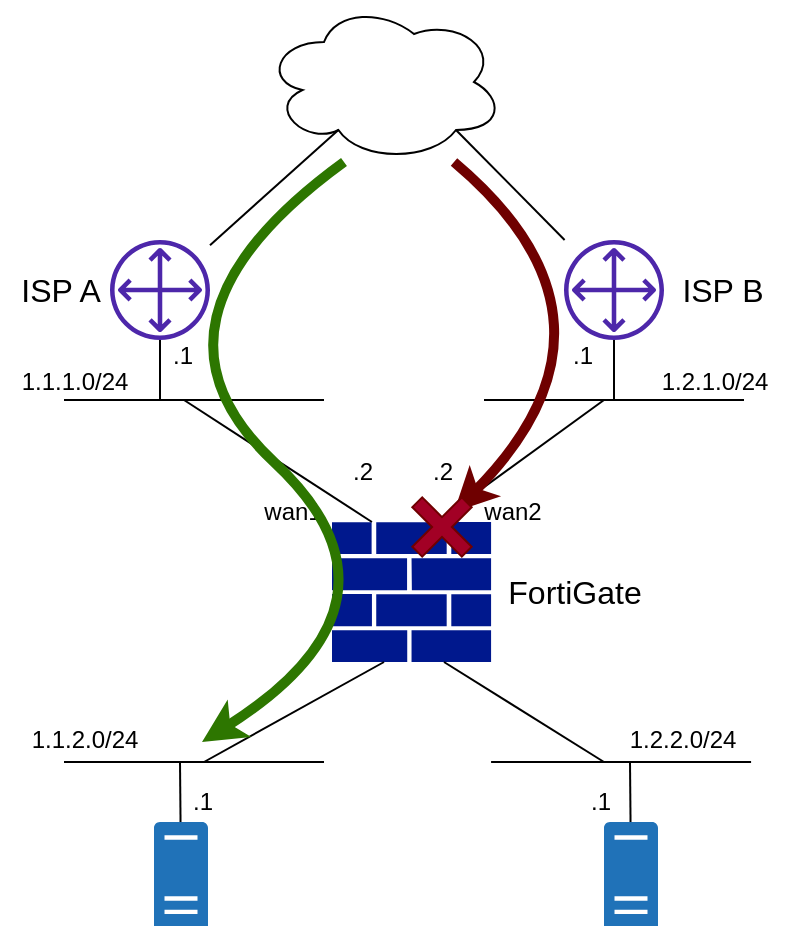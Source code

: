 <mxfile>
    <diagram id="0bYD-iTrqamLXPmBkiRd" name="ページ1">
        <mxGraphModel dx="1118" dy="490" grid="1" gridSize="10" guides="1" tooltips="1" connect="1" arrows="1" fold="1" page="1" pageScale="1" pageWidth="827" pageHeight="1169" math="0" shadow="0">
            <root>
                <mxCell id="0"/>
                <mxCell id="1" parent="0"/>
                <mxCell id="4" value="" style="sketch=0;aspect=fixed;pointerEvents=1;shadow=0;dashed=0;html=1;strokeColor=none;labelPosition=center;verticalLabelPosition=bottom;verticalAlign=top;align=center;fillColor=#00188D;shape=mxgraph.mscae.enterprise.firewall" parent="1" vertex="1">
                    <mxGeometry x="374" y="280" width="79.54" height="70" as="geometry"/>
                </mxCell>
                <mxCell id="5" value="" style="endArrow=none;html=1;exitX=0.251;exitY=0;exitDx=0;exitDy=0;exitPerimeter=0;" parent="1" source="4" edge="1">
                    <mxGeometry width="50" height="50" relative="1" as="geometry">
                        <mxPoint x="390" y="329" as="sourcePoint"/>
                        <mxPoint x="300" y="219" as="targetPoint"/>
                    </mxGeometry>
                </mxCell>
                <mxCell id="8" value="" style="endArrow=none;html=1;" parent="1" edge="1">
                    <mxGeometry width="50" height="50" relative="1" as="geometry">
                        <mxPoint x="240" y="219" as="sourcePoint"/>
                        <mxPoint x="370" y="219" as="targetPoint"/>
                    </mxGeometry>
                </mxCell>
                <mxCell id="9" value="" style="endArrow=none;html=1;" parent="1" edge="1">
                    <mxGeometry width="50" height="50" relative="1" as="geometry">
                        <mxPoint x="450" y="219" as="sourcePoint"/>
                        <mxPoint x="580" y="219" as="targetPoint"/>
                    </mxGeometry>
                </mxCell>
                <mxCell id="10" value="" style="endArrow=none;html=1;exitX=0.654;exitY=0;exitDx=0;exitDy=0;exitPerimeter=0;" parent="1" source="4" edge="1">
                    <mxGeometry width="50" height="50" relative="1" as="geometry">
                        <mxPoint x="430" y="299" as="sourcePoint"/>
                        <mxPoint x="510" y="219" as="targetPoint"/>
                    </mxGeometry>
                </mxCell>
                <mxCell id="11" value="" style="sketch=0;outlineConnect=0;fontColor=#232F3E;gradientColor=none;fillColor=#4D27AA;strokeColor=none;dashed=0;verticalLabelPosition=bottom;verticalAlign=top;align=center;html=1;fontSize=12;fontStyle=0;aspect=fixed;pointerEvents=1;shape=mxgraph.aws4.customer_gateway;" parent="1" vertex="1">
                    <mxGeometry x="263" y="139" width="50" height="50" as="geometry"/>
                </mxCell>
                <mxCell id="12" value="" style="endArrow=none;html=1;" parent="1" source="11" edge="1">
                    <mxGeometry width="50" height="50" relative="1" as="geometry">
                        <mxPoint x="392" y="249" as="sourcePoint"/>
                        <mxPoint x="288" y="219" as="targetPoint"/>
                    </mxGeometry>
                </mxCell>
                <mxCell id="13" value="" style="endArrow=none;html=1;" parent="1" source="14" edge="1">
                    <mxGeometry width="50" height="50" relative="1" as="geometry">
                        <mxPoint x="619" y="249" as="sourcePoint"/>
                        <mxPoint x="515" y="219" as="targetPoint"/>
                    </mxGeometry>
                </mxCell>
                <mxCell id="14" value="" style="sketch=0;outlineConnect=0;fontColor=#232F3E;gradientColor=none;fillColor=#4D27AA;strokeColor=none;dashed=0;verticalLabelPosition=bottom;verticalAlign=top;align=center;html=1;fontSize=12;fontStyle=0;aspect=fixed;pointerEvents=1;shape=mxgraph.aws4.customer_gateway;" parent="1" vertex="1">
                    <mxGeometry x="490" y="139" width="50" height="50" as="geometry"/>
                </mxCell>
                <mxCell id="19" value="" style="ellipse;shape=cloud;whiteSpace=wrap;html=1;" parent="1" vertex="1">
                    <mxGeometry x="340.0" y="20" width="120" height="80" as="geometry"/>
                </mxCell>
                <mxCell id="20" value="" style="endArrow=none;html=1;entryX=0.31;entryY=0.8;entryDx=0;entryDy=0;entryPerimeter=0;" parent="1" source="11" target="19" edge="1">
                    <mxGeometry width="50" height="50" relative="1" as="geometry">
                        <mxPoint x="330" y="100" as="sourcePoint"/>
                        <mxPoint x="298" y="229" as="targetPoint"/>
                    </mxGeometry>
                </mxCell>
                <mxCell id="21" value="" style="endArrow=none;html=1;entryX=0.8;entryY=0.8;entryDx=0;entryDy=0;entryPerimeter=0;" parent="1" source="14" target="19" edge="1">
                    <mxGeometry width="50" height="50" relative="1" as="geometry">
                        <mxPoint x="520" y="140" as="sourcePoint"/>
                        <mxPoint x="380.74" y="94" as="targetPoint"/>
                    </mxGeometry>
                </mxCell>
                <mxCell id="22" value="" style="endArrow=none;html=1;" parent="1" edge="1">
                    <mxGeometry width="50" height="50" relative="1" as="geometry">
                        <mxPoint x="240.0" y="400" as="sourcePoint"/>
                        <mxPoint x="370" y="400" as="targetPoint"/>
                    </mxGeometry>
                </mxCell>
                <mxCell id="23" value="" style="endArrow=none;html=1;" parent="1" edge="1">
                    <mxGeometry width="50" height="50" relative="1" as="geometry">
                        <mxPoint x="310" y="400" as="sourcePoint"/>
                        <mxPoint x="400" y="350" as="targetPoint"/>
                    </mxGeometry>
                </mxCell>
                <mxCell id="24" value="" style="endArrow=none;html=1;" parent="1" edge="1">
                    <mxGeometry width="50" height="50" relative="1" as="geometry">
                        <mxPoint x="453.54" y="400" as="sourcePoint"/>
                        <mxPoint x="583.54" y="400" as="targetPoint"/>
                    </mxGeometry>
                </mxCell>
                <mxCell id="25" value="" style="endArrow=none;html=1;" parent="1" edge="1">
                    <mxGeometry width="50" height="50" relative="1" as="geometry">
                        <mxPoint x="510" y="400" as="sourcePoint"/>
                        <mxPoint x="430" y="350" as="targetPoint"/>
                    </mxGeometry>
                </mxCell>
                <mxCell id="26" value="" style="sketch=0;pointerEvents=1;shadow=0;dashed=0;html=1;strokeColor=none;labelPosition=center;verticalLabelPosition=bottom;verticalAlign=top;outlineConnect=0;align=center;shape=mxgraph.office.servers.physical_host;fillColor=#2072B8;" parent="1" vertex="1">
                    <mxGeometry x="285" y="430" width="27" height="52" as="geometry"/>
                </mxCell>
                <mxCell id="27" value="" style="endArrow=none;html=1;" parent="1" source="26" edge="1">
                    <mxGeometry width="50" height="50" relative="1" as="geometry">
                        <mxPoint x="298" y="199" as="sourcePoint"/>
                        <mxPoint x="298" y="400" as="targetPoint"/>
                    </mxGeometry>
                </mxCell>
                <mxCell id="28" value="" style="endArrow=none;html=1;" parent="1" source="29" edge="1">
                    <mxGeometry width="50" height="50" relative="1" as="geometry">
                        <mxPoint x="523" y="199" as="sourcePoint"/>
                        <mxPoint x="523" y="400" as="targetPoint"/>
                    </mxGeometry>
                </mxCell>
                <mxCell id="29" value="" style="sketch=0;pointerEvents=1;shadow=0;dashed=0;html=1;strokeColor=none;labelPosition=center;verticalLabelPosition=bottom;verticalAlign=top;outlineConnect=0;align=center;shape=mxgraph.office.servers.physical_host;fillColor=#2072B8;" parent="1" vertex="1">
                    <mxGeometry x="510" y="430" width="27" height="52" as="geometry"/>
                </mxCell>
                <mxCell id="32" value="1.1.1.0/24" style="text;html=1;align=center;verticalAlign=middle;resizable=0;points=[];autosize=1;strokeColor=none;fillColor=none;" parent="1" vertex="1">
                    <mxGeometry x="210" y="200" width="70" height="20" as="geometry"/>
                </mxCell>
                <mxCell id="33" value="1.2.1.0/24" style="text;html=1;align=center;verticalAlign=middle;resizable=0;points=[];autosize=1;strokeColor=none;fillColor=none;" parent="1" vertex="1">
                    <mxGeometry x="530" y="200" width="70" height="20" as="geometry"/>
                </mxCell>
                <mxCell id="36" value=".1" style="text;html=1;align=center;verticalAlign=middle;resizable=0;points=[];autosize=1;strokeColor=none;fillColor=none;" parent="1" vertex="1">
                    <mxGeometry x="283.5" y="187" width="30" height="20" as="geometry"/>
                </mxCell>
                <mxCell id="37" value=".2" style="text;html=1;align=center;verticalAlign=middle;resizable=0;points=[];autosize=1;strokeColor=none;fillColor=none;" parent="1" vertex="1">
                    <mxGeometry x="374" y="245" width="30" height="20" as="geometry"/>
                </mxCell>
                <mxCell id="39" value=".1" style="text;html=1;align=center;verticalAlign=middle;resizable=0;points=[];autosize=1;strokeColor=none;fillColor=none;" parent="1" vertex="1">
                    <mxGeometry x="484" y="187" width="30" height="20" as="geometry"/>
                </mxCell>
                <mxCell id="40" value=".2" style="text;html=1;align=center;verticalAlign=middle;resizable=0;points=[];autosize=1;strokeColor=none;fillColor=none;" parent="1" vertex="1">
                    <mxGeometry x="414" y="245" width="30" height="20" as="geometry"/>
                </mxCell>
                <mxCell id="42" value="1.1.2.0/24" style="text;html=1;align=center;verticalAlign=middle;resizable=0;points=[];autosize=1;strokeColor=none;fillColor=none;" parent="1" vertex="1">
                    <mxGeometry x="215" y="379" width="70" height="20" as="geometry"/>
                </mxCell>
                <mxCell id="43" value="1.2.2.0/24" style="text;html=1;align=center;verticalAlign=middle;resizable=0;points=[];autosize=1;strokeColor=none;fillColor=none;" parent="1" vertex="1">
                    <mxGeometry x="514" y="379" width="70" height="20" as="geometry"/>
                </mxCell>
                <mxCell id="44" value=".1" style="text;html=1;align=center;verticalAlign=middle;resizable=0;points=[];autosize=1;strokeColor=none;fillColor=none;" parent="1" vertex="1">
                    <mxGeometry x="293.5" y="410" width="30" height="20" as="geometry"/>
                </mxCell>
                <mxCell id="45" value=".1" style="text;html=1;align=center;verticalAlign=middle;resizable=0;points=[];autosize=1;strokeColor=none;fillColor=none;" parent="1" vertex="1">
                    <mxGeometry x="493" y="410" width="30" height="20" as="geometry"/>
                </mxCell>
                <mxCell id="46" value="&lt;font style=&quot;font-size: 16px&quot;&gt;FortiGate&lt;/font&gt;" style="text;html=1;align=center;verticalAlign=middle;resizable=0;points=[];autosize=1;strokeColor=none;fillColor=none;" parent="1" vertex="1">
                    <mxGeometry x="455" y="305" width="80" height="20" as="geometry"/>
                </mxCell>
                <mxCell id="47" value="&lt;font style=&quot;font-size: 16px&quot;&gt;ISP A&lt;/font&gt;" style="text;html=1;align=center;verticalAlign=middle;resizable=0;points=[];autosize=1;strokeColor=none;fillColor=none;" parent="1" vertex="1">
                    <mxGeometry x="208" y="154" width="60" height="20" as="geometry"/>
                </mxCell>
                <mxCell id="48" value="&lt;font style=&quot;font-size: 16px&quot;&gt;ISP B&lt;/font&gt;" style="text;html=1;align=center;verticalAlign=middle;resizable=0;points=[];autosize=1;strokeColor=none;fillColor=none;" parent="1" vertex="1">
                    <mxGeometry x="539" y="154" width="60" height="20" as="geometry"/>
                </mxCell>
                <mxCell id="49" value="wan1" style="text;html=1;align=center;verticalAlign=middle;resizable=0;points=[];autosize=1;strokeColor=none;fillColor=none;" parent="1" vertex="1">
                    <mxGeometry x="334" y="265" width="40" height="20" as="geometry"/>
                </mxCell>
                <mxCell id="51" value="wan2" style="text;html=1;align=center;verticalAlign=middle;resizable=0;points=[];autosize=1;strokeColor=none;fillColor=none;" parent="1" vertex="1">
                    <mxGeometry x="444" y="265" width="40" height="20" as="geometry"/>
                </mxCell>
                <mxCell id="52" value="" style="curved=1;endArrow=classic;html=1;fillColor=#60a917;strokeColor=#2D7600;strokeWidth=5;" parent="1" edge="1">
                    <mxGeometry width="50" height="50" relative="1" as="geometry">
                        <mxPoint x="380" y="100" as="sourcePoint"/>
                        <mxPoint x="309" y="390" as="targetPoint"/>
                        <Array as="points">
                            <mxPoint x="270" y="180"/>
                            <mxPoint x="420" y="320"/>
                        </Array>
                    </mxGeometry>
                </mxCell>
                <mxCell id="53" value="" style="curved=1;endArrow=classic;html=1;fillColor=#a20025;strokeColor=#6F0000;strokeWidth=5;" parent="1" edge="1">
                    <mxGeometry width="50" height="50" relative="1" as="geometry">
                        <mxPoint x="435" y="100" as="sourcePoint"/>
                        <mxPoint x="435" y="275" as="targetPoint"/>
                        <Array as="points">
                            <mxPoint x="530" y="180"/>
                        </Array>
                    </mxGeometry>
                </mxCell>
                <mxCell id="54" value="" style="shape=cross;whiteSpace=wrap;html=1;rotation=-45;fillColor=#a20025;fontColor=#ffffff;strokeColor=#6F0000;" parent="1" vertex="1">
                    <mxGeometry x="411.5" y="265" width="35" height="35" as="geometry"/>
                </mxCell>
            </root>
        </mxGraphModel>
    </diagram>
</mxfile>
